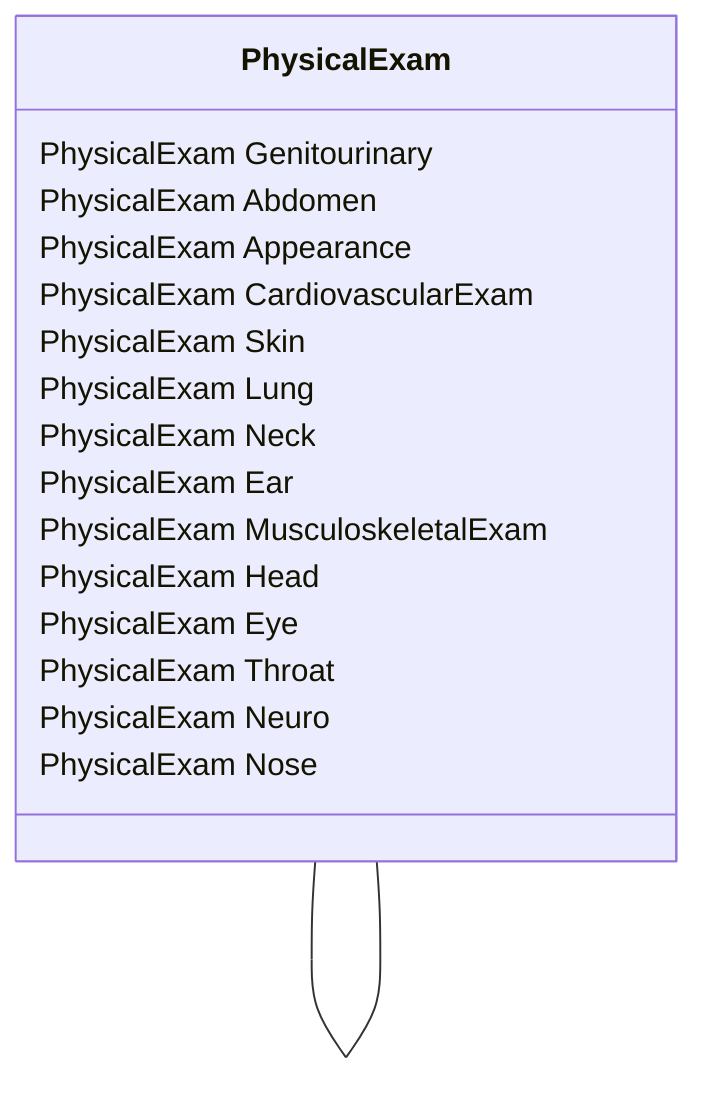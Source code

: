 classDiagram
  PhysicalExam -- PhysicalExam


class PhysicalExam {

  PhysicalExam Genitourinary
  PhysicalExam Abdomen
  PhysicalExam Appearance
  PhysicalExam CardiovascularExam
  PhysicalExam Skin
  PhysicalExam Lung
  PhysicalExam Neck
  PhysicalExam Ear
  PhysicalExam MusculoskeletalExam
  PhysicalExam Head
  PhysicalExam Eye
  PhysicalExam Throat
  PhysicalExam Neuro
  PhysicalExam Nose

 }